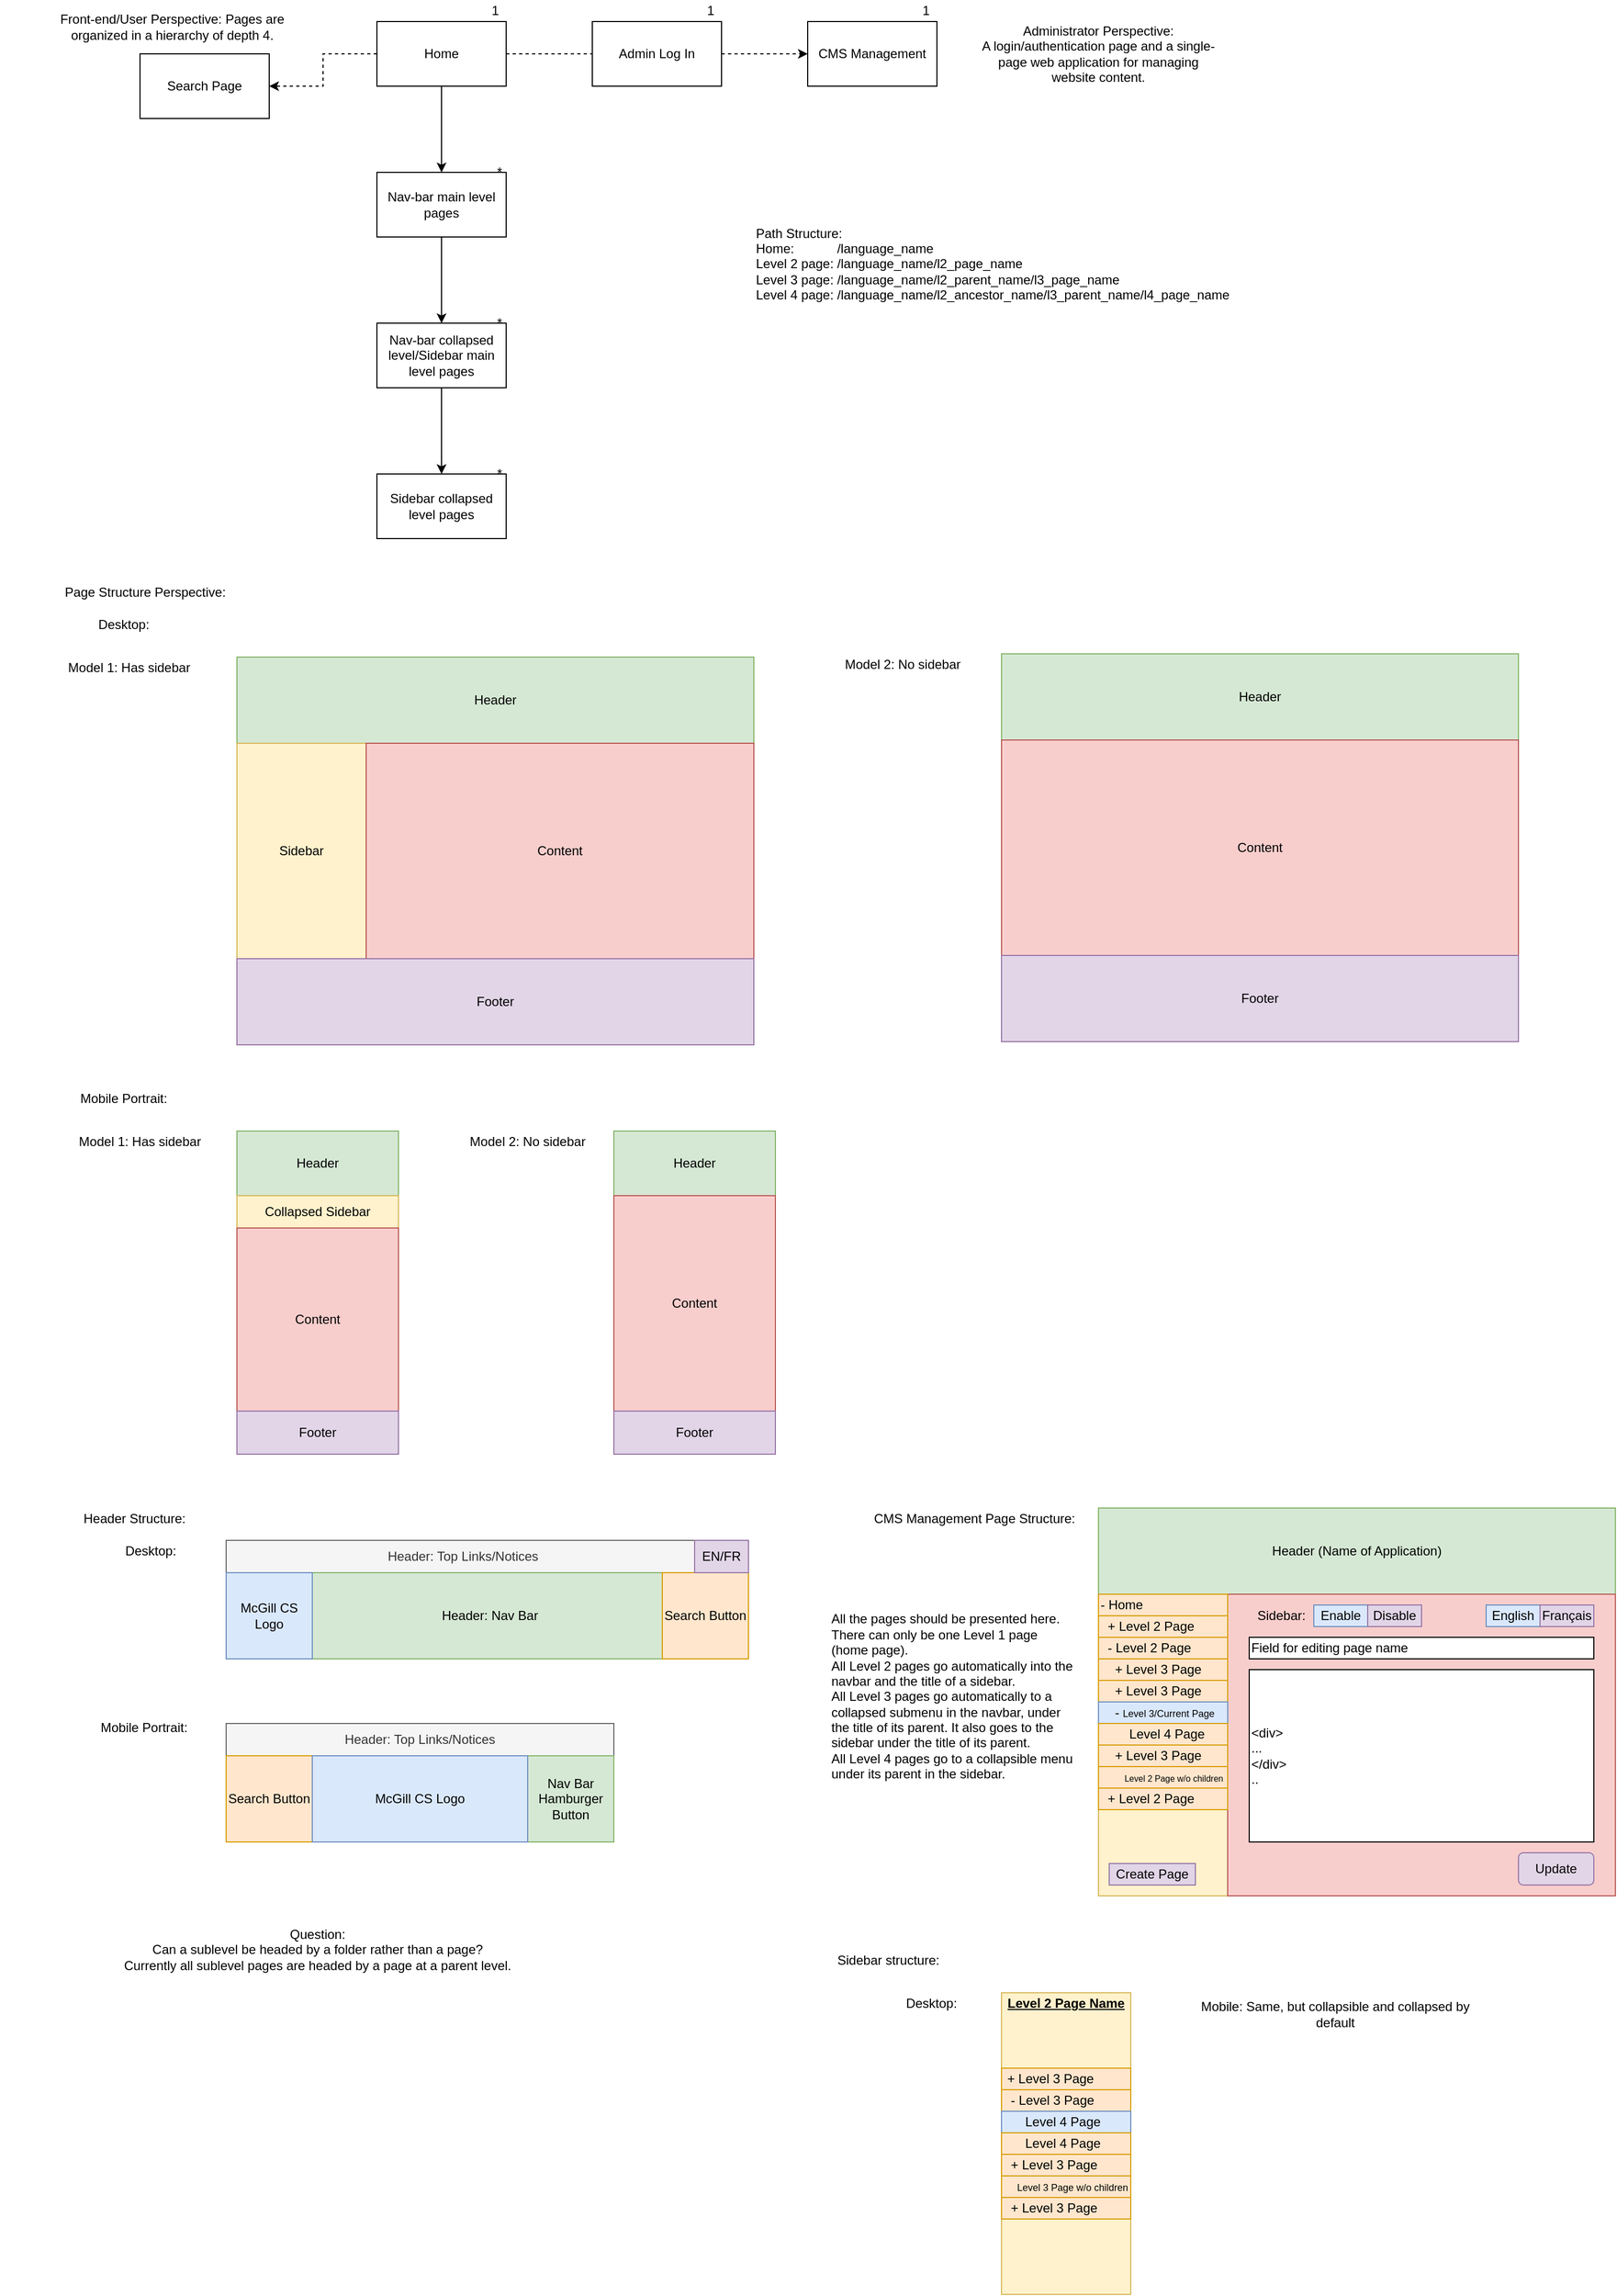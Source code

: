 <mxfile version="13.8.6" type="github">
  <diagram id="QSnDFyake2PTy4IfMd56" name="Page-1">
    <mxGraphModel dx="1951" dy="380" grid="1" gridSize="10" guides="1" tooltips="1" connect="1" arrows="1" fold="1" page="1" pageScale="1" pageWidth="1169" pageHeight="1654" math="0" shadow="0">
      <root>
        <mxCell id="0" />
        <mxCell id="1" parent="0" />
        <mxCell id="RUTWPTI_gtGOaxQETF4y-32" value="" style="edgeStyle=orthogonalEdgeStyle;rounded=0;orthogonalLoop=1;jettySize=auto;html=1;" parent="1" source="RUTWPTI_gtGOaxQETF4y-24" target="RUTWPTI_gtGOaxQETF4y-31" edge="1">
          <mxGeometry relative="1" as="geometry" />
        </mxCell>
        <mxCell id="RUTWPTI_gtGOaxQETF4y-46" value="" style="edgeStyle=orthogonalEdgeStyle;rounded=0;orthogonalLoop=1;jettySize=auto;html=1;endArrow=none;endFill=0;dashed=1;" parent="1" source="RUTWPTI_gtGOaxQETF4y-24" target="RUTWPTI_gtGOaxQETF4y-45" edge="1">
          <mxGeometry relative="1" as="geometry" />
        </mxCell>
        <mxCell id="CUyNk7KK6p6xfK5Cvr3P-7" value="" style="edgeStyle=orthogonalEdgeStyle;rounded=0;orthogonalLoop=1;jettySize=auto;html=1;dashed=1;" parent="1" source="RUTWPTI_gtGOaxQETF4y-24" target="CUyNk7KK6p6xfK5Cvr3P-6" edge="1">
          <mxGeometry relative="1" as="geometry" />
        </mxCell>
        <mxCell id="RUTWPTI_gtGOaxQETF4y-24" value="Home" style="rounded=0;whiteSpace=wrap;html=1;" parent="1" vertex="1">
          <mxGeometry x="320" y="60" width="120" height="60" as="geometry" />
        </mxCell>
        <mxCell id="RUTWPTI_gtGOaxQETF4y-37" value="" style="edgeStyle=orthogonalEdgeStyle;rounded=0;orthogonalLoop=1;jettySize=auto;html=1;" parent="1" source="RUTWPTI_gtGOaxQETF4y-31" target="RUTWPTI_gtGOaxQETF4y-36" edge="1">
          <mxGeometry relative="1" as="geometry" />
        </mxCell>
        <mxCell id="RUTWPTI_gtGOaxQETF4y-31" value="Nav-bar main level pages" style="rounded=0;whiteSpace=wrap;html=1;" parent="1" vertex="1">
          <mxGeometry x="320" y="200" width="120" height="60" as="geometry" />
        </mxCell>
        <mxCell id="RUTWPTI_gtGOaxQETF4y-35" value="*" style="text;html=1;strokeColor=none;fillColor=none;align=center;verticalAlign=middle;whiteSpace=wrap;rounded=0;" parent="1" vertex="1">
          <mxGeometry x="414" y="190" width="40" height="20" as="geometry" />
        </mxCell>
        <mxCell id="RUTWPTI_gtGOaxQETF4y-41" value="" style="edgeStyle=orthogonalEdgeStyle;rounded=0;orthogonalLoop=1;jettySize=auto;html=1;" parent="1" source="RUTWPTI_gtGOaxQETF4y-36" target="RUTWPTI_gtGOaxQETF4y-40" edge="1">
          <mxGeometry relative="1" as="geometry" />
        </mxCell>
        <mxCell id="RUTWPTI_gtGOaxQETF4y-36" value="Nav-bar collapsed level/Sidebar main level pages" style="rounded=0;whiteSpace=wrap;html=1;" parent="1" vertex="1">
          <mxGeometry x="320" y="340" width="120" height="60" as="geometry" />
        </mxCell>
        <mxCell id="RUTWPTI_gtGOaxQETF4y-38" value="1" style="text;html=1;strokeColor=none;fillColor=none;align=center;verticalAlign=middle;whiteSpace=wrap;rounded=0;" parent="1" vertex="1">
          <mxGeometry x="610" y="40" width="40" height="20" as="geometry" />
        </mxCell>
        <mxCell id="RUTWPTI_gtGOaxQETF4y-39" value="*" style="text;html=1;strokeColor=none;fillColor=none;align=center;verticalAlign=middle;whiteSpace=wrap;rounded=0;" parent="1" vertex="1">
          <mxGeometry x="414" y="330" width="40" height="20" as="geometry" />
        </mxCell>
        <mxCell id="RUTWPTI_gtGOaxQETF4y-40" value="Sidebar collapsed level pages" style="rounded=0;whiteSpace=wrap;html=1;" parent="1" vertex="1">
          <mxGeometry x="320" y="480" width="120" height="60" as="geometry" />
        </mxCell>
        <mxCell id="RUTWPTI_gtGOaxQETF4y-42" value="*" style="text;html=1;strokeColor=none;fillColor=none;align=center;verticalAlign=middle;whiteSpace=wrap;rounded=0;" parent="1" vertex="1">
          <mxGeometry x="414" y="470" width="40" height="20" as="geometry" />
        </mxCell>
        <mxCell id="RUTWPTI_gtGOaxQETF4y-43" value="Front-end/User Perspective: Pages are organized in a hierarchy of depth 4." style="text;html=1;strokeColor=none;fillColor=none;align=center;verticalAlign=middle;whiteSpace=wrap;rounded=0;" parent="1" vertex="1">
          <mxGeometry y="55" width="260" height="20" as="geometry" />
        </mxCell>
        <mxCell id="RUTWPTI_gtGOaxQETF4y-44" value="Administrator Perspective:&lt;br&gt;A login/authentication page and a single-page web application for managing website content." style="text;html=1;strokeColor=none;fillColor=none;align=center;verticalAlign=middle;whiteSpace=wrap;rounded=0;" parent="1" vertex="1">
          <mxGeometry x="880" y="55" width="220" height="70" as="geometry" />
        </mxCell>
        <mxCell id="RUTWPTI_gtGOaxQETF4y-48" value="" style="edgeStyle=orthogonalEdgeStyle;rounded=0;orthogonalLoop=1;jettySize=auto;html=1;dashed=1;" parent="1" source="RUTWPTI_gtGOaxQETF4y-45" target="RUTWPTI_gtGOaxQETF4y-47" edge="1">
          <mxGeometry relative="1" as="geometry" />
        </mxCell>
        <mxCell id="RUTWPTI_gtGOaxQETF4y-45" value="Admin Log In" style="rounded=0;whiteSpace=wrap;html=1;" parent="1" vertex="1">
          <mxGeometry x="520" y="60" width="120" height="60" as="geometry" />
        </mxCell>
        <mxCell id="RUTWPTI_gtGOaxQETF4y-47" value="CMS Management" style="rounded=0;whiteSpace=wrap;html=1;" parent="1" vertex="1">
          <mxGeometry x="720" y="60" width="120" height="60" as="geometry" />
        </mxCell>
        <mxCell id="RUTWPTI_gtGOaxQETF4y-49" value="1" style="text;html=1;strokeColor=none;fillColor=none;align=center;verticalAlign=middle;whiteSpace=wrap;rounded=0;" parent="1" vertex="1">
          <mxGeometry x="410" y="40" width="40" height="20" as="geometry" />
        </mxCell>
        <mxCell id="RUTWPTI_gtGOaxQETF4y-50" value="1" style="text;html=1;strokeColor=none;fillColor=none;align=center;verticalAlign=middle;whiteSpace=wrap;rounded=0;" parent="1" vertex="1">
          <mxGeometry x="810" y="40" width="40" height="20" as="geometry" />
        </mxCell>
        <mxCell id="RUTWPTI_gtGOaxQETF4y-51" value="Page Structure Perspective:" style="text;html=1;strokeColor=none;fillColor=none;align=center;verticalAlign=middle;whiteSpace=wrap;rounded=0;" parent="1" vertex="1">
          <mxGeometry y="580" width="210" height="20" as="geometry" />
        </mxCell>
        <mxCell id="RUTWPTI_gtGOaxQETF4y-53" value="Desktop:" style="text;html=1;strokeColor=none;fillColor=none;align=center;verticalAlign=middle;whiteSpace=wrap;rounded=0;" parent="1" vertex="1">
          <mxGeometry x="50" y="610" width="70" height="20" as="geometry" />
        </mxCell>
        <mxCell id="RUTWPTI_gtGOaxQETF4y-55" value="Model 1: Has sidebar" style="text;html=1;strokeColor=none;fillColor=none;align=center;verticalAlign=middle;whiteSpace=wrap;rounded=0;" parent="1" vertex="1">
          <mxGeometry x="10" y="650" width="160" height="20" as="geometry" />
        </mxCell>
        <mxCell id="RUTWPTI_gtGOaxQETF4y-63" value="Model 2: No sidebar&amp;nbsp;" style="text;html=1;strokeColor=none;fillColor=none;align=center;verticalAlign=middle;whiteSpace=wrap;rounded=0;" parent="1" vertex="1">
          <mxGeometry x="730" y="647" width="160" height="20" as="geometry" />
        </mxCell>
        <mxCell id="RUTWPTI_gtGOaxQETF4y-64" value="" style="group" parent="1" vertex="1" connectable="0">
          <mxGeometry x="190" y="650" width="480" height="360" as="geometry" />
        </mxCell>
        <mxCell id="RUTWPTI_gtGOaxQETF4y-52" value="" style="rounded=0;whiteSpace=wrap;html=1;" parent="RUTWPTI_gtGOaxQETF4y-64" vertex="1">
          <mxGeometry width="480" height="360" as="geometry" />
        </mxCell>
        <mxCell id="RUTWPTI_gtGOaxQETF4y-57" value="Header" style="rounded=0;whiteSpace=wrap;html=1;fillColor=#d5e8d4;strokeColor=#82b366;" parent="RUTWPTI_gtGOaxQETF4y-64" vertex="1">
          <mxGeometry width="480" height="80" as="geometry" />
        </mxCell>
        <mxCell id="RUTWPTI_gtGOaxQETF4y-58" value="" style="rounded=0;whiteSpace=wrap;html=1;" parent="RUTWPTI_gtGOaxQETF4y-64" vertex="1">
          <mxGeometry y="80" width="480" height="190" as="geometry" />
        </mxCell>
        <mxCell id="RUTWPTI_gtGOaxQETF4y-59" value="Sidebar" style="rounded=0;whiteSpace=wrap;html=1;fillColor=#fff2cc;strokeColor=#d6b656;" parent="RUTWPTI_gtGOaxQETF4y-64" vertex="1">
          <mxGeometry y="80" width="120" height="200" as="geometry" />
        </mxCell>
        <mxCell id="RUTWPTI_gtGOaxQETF4y-60" value="Content" style="rounded=0;whiteSpace=wrap;html=1;fillColor=#f8cecc;strokeColor=#b85450;" parent="RUTWPTI_gtGOaxQETF4y-64" vertex="1">
          <mxGeometry x="120" y="80" width="360" height="200" as="geometry" />
        </mxCell>
        <mxCell id="RUTWPTI_gtGOaxQETF4y-62" value="Footer" style="rounded=0;whiteSpace=wrap;html=1;fillColor=#e1d5e7;strokeColor=#9673a6;" parent="RUTWPTI_gtGOaxQETF4y-64" vertex="1">
          <mxGeometry y="280" width="480" height="80" as="geometry" />
        </mxCell>
        <mxCell id="RUTWPTI_gtGOaxQETF4y-65" value="" style="group" parent="1" vertex="1" connectable="0">
          <mxGeometry x="900" y="647" width="480" height="360" as="geometry" />
        </mxCell>
        <mxCell id="RUTWPTI_gtGOaxQETF4y-66" value="" style="rounded=0;whiteSpace=wrap;html=1;" parent="RUTWPTI_gtGOaxQETF4y-65" vertex="1">
          <mxGeometry width="480" height="360" as="geometry" />
        </mxCell>
        <mxCell id="RUTWPTI_gtGOaxQETF4y-67" value="Header" style="rounded=0;whiteSpace=wrap;html=1;fillColor=#d5e8d4;strokeColor=#82b366;" parent="RUTWPTI_gtGOaxQETF4y-65" vertex="1">
          <mxGeometry width="480" height="80" as="geometry" />
        </mxCell>
        <mxCell id="RUTWPTI_gtGOaxQETF4y-68" value="" style="rounded=0;whiteSpace=wrap;html=1;" parent="RUTWPTI_gtGOaxQETF4y-65" vertex="1">
          <mxGeometry y="80" width="480" height="190" as="geometry" />
        </mxCell>
        <mxCell id="RUTWPTI_gtGOaxQETF4y-70" value="Content" style="rounded=0;whiteSpace=wrap;html=1;fillColor=#f8cecc;strokeColor=#b85450;" parent="RUTWPTI_gtGOaxQETF4y-65" vertex="1">
          <mxGeometry y="80" width="480" height="200" as="geometry" />
        </mxCell>
        <mxCell id="RUTWPTI_gtGOaxQETF4y-71" value="Footer" style="rounded=0;whiteSpace=wrap;html=1;fillColor=#e1d5e7;strokeColor=#9673a6;" parent="RUTWPTI_gtGOaxQETF4y-65" vertex="1">
          <mxGeometry y="280" width="480" height="80" as="geometry" />
        </mxCell>
        <mxCell id="RUTWPTI_gtGOaxQETF4y-72" value="Mobile Portrait:" style="text;html=1;strokeColor=none;fillColor=none;align=center;verticalAlign=middle;whiteSpace=wrap;rounded=0;" parent="1" vertex="1">
          <mxGeometry x="25" y="1050" width="120" height="20" as="geometry" />
        </mxCell>
        <mxCell id="RUTWPTI_gtGOaxQETF4y-74" value="Model 1: Has sidebar" style="text;html=1;strokeColor=none;fillColor=none;align=center;verticalAlign=middle;whiteSpace=wrap;rounded=0;" parent="1" vertex="1">
          <mxGeometry x="10" y="1090" width="180" height="20" as="geometry" />
        </mxCell>
        <mxCell id="RUTWPTI_gtGOaxQETF4y-79" value="" style="group" parent="1" vertex="1" connectable="0">
          <mxGeometry x="190" y="1090" width="150" height="300" as="geometry" />
        </mxCell>
        <mxCell id="RUTWPTI_gtGOaxQETF4y-73" value="" style="rounded=0;whiteSpace=wrap;html=1;" parent="RUTWPTI_gtGOaxQETF4y-79" vertex="1">
          <mxGeometry width="150" height="300" as="geometry" />
        </mxCell>
        <mxCell id="RUTWPTI_gtGOaxQETF4y-75" value="Header" style="rounded=0;whiteSpace=wrap;html=1;fillColor=#d5e8d4;strokeColor=#82b366;" parent="RUTWPTI_gtGOaxQETF4y-79" vertex="1">
          <mxGeometry width="150" height="60" as="geometry" />
        </mxCell>
        <mxCell id="RUTWPTI_gtGOaxQETF4y-76" value="Collapsed Sidebar" style="rounded=0;whiteSpace=wrap;html=1;fillColor=#fff2cc;strokeColor=#d6b656;" parent="RUTWPTI_gtGOaxQETF4y-79" vertex="1">
          <mxGeometry y="60" width="150" height="30" as="geometry" />
        </mxCell>
        <mxCell id="RUTWPTI_gtGOaxQETF4y-77" value="Content" style="rounded=0;whiteSpace=wrap;html=1;fillColor=#f8cecc;strokeColor=#b85450;" parent="RUTWPTI_gtGOaxQETF4y-79" vertex="1">
          <mxGeometry y="90" width="150" height="170" as="geometry" />
        </mxCell>
        <mxCell id="RUTWPTI_gtGOaxQETF4y-78" value="Footer" style="rounded=0;whiteSpace=wrap;html=1;fillColor=#e1d5e7;strokeColor=#9673a6;" parent="RUTWPTI_gtGOaxQETF4y-79" vertex="1">
          <mxGeometry y="260" width="150" height="40" as="geometry" />
        </mxCell>
        <mxCell id="RUTWPTI_gtGOaxQETF4y-80" value="Model 2: No sidebar" style="text;html=1;strokeColor=none;fillColor=none;align=center;verticalAlign=middle;whiteSpace=wrap;rounded=0;" parent="1" vertex="1">
          <mxGeometry x="370" y="1090" width="180" height="20" as="geometry" />
        </mxCell>
        <mxCell id="RUTWPTI_gtGOaxQETF4y-81" value="" style="group" parent="1" vertex="1" connectable="0">
          <mxGeometry x="540" y="1090" width="150" height="300" as="geometry" />
        </mxCell>
        <mxCell id="RUTWPTI_gtGOaxQETF4y-82" value="" style="rounded=0;whiteSpace=wrap;html=1;" parent="RUTWPTI_gtGOaxQETF4y-81" vertex="1">
          <mxGeometry width="150" height="300" as="geometry" />
        </mxCell>
        <mxCell id="RUTWPTI_gtGOaxQETF4y-83" value="Header" style="rounded=0;whiteSpace=wrap;html=1;fillColor=#d5e8d4;strokeColor=#82b366;" parent="RUTWPTI_gtGOaxQETF4y-81" vertex="1">
          <mxGeometry width="150" height="60" as="geometry" />
        </mxCell>
        <mxCell id="RUTWPTI_gtGOaxQETF4y-85" value="Content" style="rounded=0;whiteSpace=wrap;html=1;fillColor=#f8cecc;strokeColor=#b85450;" parent="RUTWPTI_gtGOaxQETF4y-81" vertex="1">
          <mxGeometry y="60" width="150" height="200" as="geometry" />
        </mxCell>
        <mxCell id="RUTWPTI_gtGOaxQETF4y-86" value="Footer" style="rounded=0;whiteSpace=wrap;html=1;fillColor=#e1d5e7;strokeColor=#9673a6;" parent="RUTWPTI_gtGOaxQETF4y-81" vertex="1">
          <mxGeometry y="260" width="150" height="40" as="geometry" />
        </mxCell>
        <mxCell id="RUTWPTI_gtGOaxQETF4y-87" value="Header Structure:" style="text;html=1;strokeColor=none;fillColor=none;align=center;verticalAlign=middle;whiteSpace=wrap;rounded=0;" parent="1" vertex="1">
          <mxGeometry x="10" y="1440" width="170" height="20" as="geometry" />
        </mxCell>
        <mxCell id="_HRSOLiywuqGR6BwUoaZ-6" value="Desktop:" style="text;html=1;strokeColor=none;fillColor=none;align=center;verticalAlign=middle;whiteSpace=wrap;rounded=0;" parent="1" vertex="1">
          <mxGeometry x="75" y="1470" width="70" height="20" as="geometry" />
        </mxCell>
        <mxCell id="_HRSOLiywuqGR6BwUoaZ-8" value="Mobile Portrait:&amp;nbsp;" style="text;html=1;strokeColor=none;fillColor=none;align=center;verticalAlign=middle;whiteSpace=wrap;rounded=0;" parent="1" vertex="1">
          <mxGeometry x="52.5" y="1634" width="105" height="20" as="geometry" />
        </mxCell>
        <mxCell id="_HRSOLiywuqGR6BwUoaZ-10" value="" style="group" parent="1" vertex="1" connectable="0">
          <mxGeometry x="180" y="1470" width="485" height="110" as="geometry" />
        </mxCell>
        <mxCell id="_HRSOLiywuqGR6BwUoaZ-1" value="" style="rounded=0;whiteSpace=wrap;html=1;" parent="_HRSOLiywuqGR6BwUoaZ-10" vertex="1">
          <mxGeometry width="485" height="110" as="geometry" />
        </mxCell>
        <mxCell id="_HRSOLiywuqGR6BwUoaZ-2" value="Header: Top Links/Notices" style="rounded=0;whiteSpace=wrap;html=1;fillColor=#f5f5f5;strokeColor=#666666;fontColor=#333333;" parent="_HRSOLiywuqGR6BwUoaZ-10" vertex="1">
          <mxGeometry width="440" height="30" as="geometry" />
        </mxCell>
        <mxCell id="_HRSOLiywuqGR6BwUoaZ-3" value="Header: Nav Bar" style="rounded=0;whiteSpace=wrap;html=1;fillColor=#d5e8d4;strokeColor=#82b366;" parent="_HRSOLiywuqGR6BwUoaZ-10" vertex="1">
          <mxGeometry x="80" y="30" width="330" height="80" as="geometry" />
        </mxCell>
        <mxCell id="_HRSOLiywuqGR6BwUoaZ-5" value="Search Button" style="rounded=0;whiteSpace=wrap;html=1;fillColor=#ffe6cc;strokeColor=#d79b00;" parent="_HRSOLiywuqGR6BwUoaZ-10" vertex="1">
          <mxGeometry x="405" y="30" width="80" height="80" as="geometry" />
        </mxCell>
        <mxCell id="_HRSOLiywuqGR6BwUoaZ-9" value="McGill CS Logo" style="rounded=0;whiteSpace=wrap;html=1;fillColor=#dae8fc;strokeColor=#6c8ebf;" parent="_HRSOLiywuqGR6BwUoaZ-10" vertex="1">
          <mxGeometry y="30" width="80" height="80" as="geometry" />
        </mxCell>
        <mxCell id="CUyNk7KK6p6xfK5Cvr3P-39" value="EN/FR" style="rounded=0;whiteSpace=wrap;html=1;align=center;fillColor=#e1d5e7;strokeColor=#9673a6;" parent="_HRSOLiywuqGR6BwUoaZ-10" vertex="1">
          <mxGeometry x="435" width="50" height="30" as="geometry" />
        </mxCell>
        <mxCell id="_HRSOLiywuqGR6BwUoaZ-11" value="" style="group" parent="1" vertex="1" connectable="0">
          <mxGeometry x="180" y="1640" width="485" height="110" as="geometry" />
        </mxCell>
        <mxCell id="_HRSOLiywuqGR6BwUoaZ-13" value="Header: Top Links/Notices" style="rounded=0;whiteSpace=wrap;html=1;fillColor=#f5f5f5;strokeColor=#666666;fontColor=#333333;" parent="_HRSOLiywuqGR6BwUoaZ-11" vertex="1">
          <mxGeometry width="360" height="30" as="geometry" />
        </mxCell>
        <mxCell id="_HRSOLiywuqGR6BwUoaZ-15" value="Nav Bar Hamburger Button" style="rounded=0;whiteSpace=wrap;html=1;fillColor=#d5e8d4;strokeColor=#82b366;" parent="_HRSOLiywuqGR6BwUoaZ-11" vertex="1">
          <mxGeometry x="280" y="30" width="80" height="80" as="geometry" />
        </mxCell>
        <mxCell id="_HRSOLiywuqGR6BwUoaZ-17" value="Search Button" style="rounded=0;whiteSpace=wrap;html=1;fillColor=#ffe6cc;strokeColor=#d79b00;" parent="_HRSOLiywuqGR6BwUoaZ-11" vertex="1">
          <mxGeometry y="30" width="80" height="80" as="geometry" />
        </mxCell>
        <mxCell id="_HRSOLiywuqGR6BwUoaZ-18" value="McGill CS Logo" style="rounded=0;whiteSpace=wrap;html=1;fillColor=#dae8fc;strokeColor=#6c8ebf;" parent="_HRSOLiywuqGR6BwUoaZ-11" vertex="1">
          <mxGeometry x="80" y="30" width="200" height="80" as="geometry" />
        </mxCell>
        <mxCell id="_HRSOLiywuqGR6BwUoaZ-19" value="CMS Management Page Structure:" style="text;html=1;strokeColor=none;fillColor=none;align=center;verticalAlign=middle;whiteSpace=wrap;rounded=0;" parent="1" vertex="1">
          <mxGeometry x="780" y="1440" width="190" height="20" as="geometry" />
        </mxCell>
        <mxCell id="_HRSOLiywuqGR6BwUoaZ-32" value="" style="group;verticalAlign=bottom;fillColor=#e1d5e7;strokeColor=#9673a6;align=left;" parent="1" vertex="1" connectable="0">
          <mxGeometry x="990" y="1440" width="480" height="360" as="geometry" />
        </mxCell>
        <mxCell id="_HRSOLiywuqGR6BwUoaZ-33" value="" style="rounded=0;whiteSpace=wrap;html=1;" parent="_HRSOLiywuqGR6BwUoaZ-32" vertex="1">
          <mxGeometry width="480" height="360" as="geometry" />
        </mxCell>
        <mxCell id="_HRSOLiywuqGR6BwUoaZ-34" value="Header (Name of Application)" style="rounded=0;whiteSpace=wrap;html=1;fillColor=#d5e8d4;strokeColor=#82b366;" parent="_HRSOLiywuqGR6BwUoaZ-32" vertex="1">
          <mxGeometry width="480" height="80" as="geometry" />
        </mxCell>
        <mxCell id="_HRSOLiywuqGR6BwUoaZ-35" value="" style="rounded=0;whiteSpace=wrap;html=1;" parent="_HRSOLiywuqGR6BwUoaZ-32" vertex="1">
          <mxGeometry y="80" width="480" height="190" as="geometry" />
        </mxCell>
        <mxCell id="_HRSOLiywuqGR6BwUoaZ-36" value="" style="rounded=0;whiteSpace=wrap;html=1;fillColor=#fff2cc;strokeColor=#d6b656;" parent="_HRSOLiywuqGR6BwUoaZ-32" vertex="1">
          <mxGeometry y="80" width="120" height="280" as="geometry" />
        </mxCell>
        <mxCell id="_HRSOLiywuqGR6BwUoaZ-37" value="" style="rounded=0;whiteSpace=wrap;html=1;fillColor=#f8cecc;strokeColor=#b85450;" parent="_HRSOLiywuqGR6BwUoaZ-32" vertex="1">
          <mxGeometry x="120" y="80" width="360" height="280" as="geometry" />
        </mxCell>
        <mxCell id="_HRSOLiywuqGR6BwUoaZ-40" value="- Home" style="rounded=0;whiteSpace=wrap;html=1;fillColor=#ffe6cc;strokeColor=#d79b00;align=left;" parent="_HRSOLiywuqGR6BwUoaZ-32" vertex="1">
          <mxGeometry y="80" width="120" height="20" as="geometry" />
        </mxCell>
        <mxCell id="_HRSOLiywuqGR6BwUoaZ-49" value="&amp;nbsp; + Level 2&amp;nbsp;Page" style="rounded=0;whiteSpace=wrap;html=1;fillColor=#ffe6cc;strokeColor=#d79b00;align=left;" parent="_HRSOLiywuqGR6BwUoaZ-32" vertex="1">
          <mxGeometry y="100" width="120" height="20" as="geometry" />
        </mxCell>
        <mxCell id="_HRSOLiywuqGR6BwUoaZ-50" value="&amp;nbsp; - Level 2&amp;nbsp;Page" style="rounded=0;whiteSpace=wrap;html=1;fillColor=#ffe6cc;strokeColor=#d79b00;align=left;" parent="_HRSOLiywuqGR6BwUoaZ-32" vertex="1">
          <mxGeometry y="120" width="120" height="20" as="geometry" />
        </mxCell>
        <mxCell id="_HRSOLiywuqGR6BwUoaZ-51" value="&amp;nbsp; &amp;nbsp; + Level 3 Page" style="rounded=0;whiteSpace=wrap;html=1;fillColor=#ffe6cc;strokeColor=#d79b00;align=left;" parent="_HRSOLiywuqGR6BwUoaZ-32" vertex="1">
          <mxGeometry y="140" width="120" height="20" as="geometry" />
        </mxCell>
        <mxCell id="_HRSOLiywuqGR6BwUoaZ-52" value="&amp;nbsp; &amp;nbsp; + Level 3 Page" style="rounded=0;whiteSpace=wrap;html=1;fillColor=#ffe6cc;strokeColor=#d79b00;align=left;" parent="_HRSOLiywuqGR6BwUoaZ-32" vertex="1">
          <mxGeometry y="160" width="120" height="20" as="geometry" />
        </mxCell>
        <mxCell id="_HRSOLiywuqGR6BwUoaZ-53" value="&amp;nbsp; &amp;nbsp; - &lt;font style=&quot;font-size: 9px&quot;&gt;Level 3/Current Page&amp;nbsp;&lt;/font&gt;" style="rounded=0;whiteSpace=wrap;html=1;fillColor=#dae8fc;strokeColor=#6c8ebf;align=left;" parent="_HRSOLiywuqGR6BwUoaZ-32" vertex="1">
          <mxGeometry y="180" width="120" height="20" as="geometry" />
        </mxCell>
        <mxCell id="_HRSOLiywuqGR6BwUoaZ-54" value="&amp;nbsp; &amp;nbsp; &amp;nbsp; &amp;nbsp; Level 4 Page" style="rounded=0;whiteSpace=wrap;html=1;fillColor=#ffe6cc;strokeColor=#d79b00;align=left;" parent="_HRSOLiywuqGR6BwUoaZ-32" vertex="1">
          <mxGeometry y="200" width="120" height="20" as="geometry" />
        </mxCell>
        <mxCell id="_HRSOLiywuqGR6BwUoaZ-68" value="&amp;nbsp; &amp;nbsp; + Level 3 Page" style="rounded=0;whiteSpace=wrap;html=1;fillColor=#ffe6cc;strokeColor=#d79b00;align=left;" parent="_HRSOLiywuqGR6BwUoaZ-32" vertex="1">
          <mxGeometry y="220" width="120" height="20" as="geometry" />
        </mxCell>
        <mxCell id="_HRSOLiywuqGR6BwUoaZ-69" value="&lt;font style=&quot;font-size: 8px&quot;&gt;&amp;nbsp; &amp;nbsp; &amp;nbsp; &amp;nbsp; &amp;nbsp; Level 2&amp;nbsp;Page w/o children&lt;/font&gt;" style="rounded=0;whiteSpace=wrap;html=1;fillColor=#ffe6cc;strokeColor=#d79b00;align=left;" parent="_HRSOLiywuqGR6BwUoaZ-32" vertex="1">
          <mxGeometry y="240" width="120" height="20" as="geometry" />
        </mxCell>
        <mxCell id="_HRSOLiywuqGR6BwUoaZ-70" value="&amp;nbsp; + Level 2&amp;nbsp;Page" style="rounded=0;whiteSpace=wrap;html=1;fillColor=#ffe6cc;strokeColor=#d79b00;align=left;" parent="_HRSOLiywuqGR6BwUoaZ-32" vertex="1">
          <mxGeometry y="260" width="120" height="20" as="geometry" />
        </mxCell>
        <mxCell id="_HRSOLiywuqGR6BwUoaZ-72" value="&amp;lt;div&amp;gt;&lt;br&gt;...&lt;br&gt;&amp;lt;/div&amp;gt;&lt;br&gt;.." style="rounded=0;whiteSpace=wrap;html=1;align=left;" parent="_HRSOLiywuqGR6BwUoaZ-32" vertex="1">
          <mxGeometry x="140" y="150" width="320" height="160" as="geometry" />
        </mxCell>
        <mxCell id="_HRSOLiywuqGR6BwUoaZ-73" value="Update" style="rounded=1;whiteSpace=wrap;html=1;align=center;fillColor=#e1d5e7;strokeColor=#9673a6;" parent="_HRSOLiywuqGR6BwUoaZ-32" vertex="1">
          <mxGeometry x="390" y="320" width="70" height="30" as="geometry" />
        </mxCell>
        <mxCell id="CUyNk7KK6p6xfK5Cvr3P-1" value="Create Page" style="rounded=0;whiteSpace=wrap;html=1;fillColor=#e1d5e7;strokeColor=#9673a6;" parent="_HRSOLiywuqGR6BwUoaZ-32" vertex="1">
          <mxGeometry x="10" y="330" width="80" height="20" as="geometry" />
        </mxCell>
        <mxCell id="CUyNk7KK6p6xfK5Cvr3P-2" value="Field for editing page name" style="rounded=0;whiteSpace=wrap;html=1;align=left;" parent="_HRSOLiywuqGR6BwUoaZ-32" vertex="1">
          <mxGeometry x="140" y="120" width="320" height="20" as="geometry" />
        </mxCell>
        <mxCell id="CUyNk7KK6p6xfK5Cvr3P-3" value="English" style="rounded=0;whiteSpace=wrap;html=1;align=center;fillColor=#dae8fc;strokeColor=#6c8ebf;" parent="_HRSOLiywuqGR6BwUoaZ-32" vertex="1">
          <mxGeometry x="360" y="90" width="50" height="20" as="geometry" />
        </mxCell>
        <mxCell id="CUyNk7KK6p6xfK5Cvr3P-5" value="Français" style="rounded=0;whiteSpace=wrap;html=1;align=center;fillColor=#e1d5e7;strokeColor=#9673a6;" parent="_HRSOLiywuqGR6BwUoaZ-32" vertex="1">
          <mxGeometry x="410" y="90" width="50" height="20" as="geometry" />
        </mxCell>
        <mxCell id="CUyNk7KK6p6xfK5Cvr3P-31" value="Enable" style="rounded=0;whiteSpace=wrap;html=1;align=center;fillColor=#dae8fc;strokeColor=#6c8ebf;" parent="_HRSOLiywuqGR6BwUoaZ-32" vertex="1">
          <mxGeometry x="200" y="90" width="50" height="20" as="geometry" />
        </mxCell>
        <mxCell id="CUyNk7KK6p6xfK5Cvr3P-32" value="Disable" style="rounded=0;whiteSpace=wrap;html=1;align=center;fillColor=#e1d5e7;strokeColor=#9673a6;" parent="_HRSOLiywuqGR6BwUoaZ-32" vertex="1">
          <mxGeometry x="250" y="90" width="50" height="20" as="geometry" />
        </mxCell>
        <mxCell id="CUyNk7KK6p6xfK5Cvr3P-33" value="Sidebar:" style="text;html=1;strokeColor=none;fillColor=none;align=center;verticalAlign=middle;whiteSpace=wrap;rounded=0;" parent="_HRSOLiywuqGR6BwUoaZ-32" vertex="1">
          <mxGeometry x="140" y="90" width="60" height="20" as="geometry" />
        </mxCell>
        <mxCell id="_HRSOLiywuqGR6BwUoaZ-74" value="Question:&lt;br&gt;Can a sublevel be headed by a folder rather than a page?&lt;br&gt;Currently all sublevel pages are headed by a page at a parent level." style="text;html=1;strokeColor=none;fillColor=none;align=center;verticalAlign=middle;whiteSpace=wrap;rounded=0;" parent="1" vertex="1">
          <mxGeometry x="-30" y="1770" width="590" height="160" as="geometry" />
        </mxCell>
        <mxCell id="CUyNk7KK6p6xfK5Cvr3P-6" value="Search Page" style="rounded=0;whiteSpace=wrap;html=1;" parent="1" vertex="1">
          <mxGeometry x="100" y="90" width="120" height="60" as="geometry" />
        </mxCell>
        <mxCell id="CUyNk7KK6p6xfK5Cvr3P-8" value="All the pages should be presented here. There can only be one Level 1 page (home page).&lt;br&gt;All Level 2 pages go automatically into the navbar and the title of a sidebar.&lt;br&gt;All Level 3 pages go automatically to a collapsed submenu in the navbar, under the title of its parent. It also goes to the sidebar under the title of its parent.&lt;br&gt;All Level 4 pages go to a collapsible menu under its parent in the sidebar." style="text;html=1;strokeColor=none;fillColor=none;align=left;verticalAlign=middle;whiteSpace=wrap;rounded=0;" parent="1" vertex="1">
          <mxGeometry x="740" y="1460" width="230" height="310" as="geometry" />
        </mxCell>
        <mxCell id="CUyNk7KK6p6xfK5Cvr3P-40" value="Sidebar structure:" style="text;html=1;strokeColor=none;fillColor=none;align=center;verticalAlign=middle;whiteSpace=wrap;rounded=0;" parent="1" vertex="1">
          <mxGeometry x="720" y="1850" width="150" height="20" as="geometry" />
        </mxCell>
        <mxCell id="CUyNk7KK6p6xfK5Cvr3P-41" value="Desktop:" style="text;html=1;strokeColor=none;fillColor=none;align=center;verticalAlign=middle;whiteSpace=wrap;rounded=0;" parent="1" vertex="1">
          <mxGeometry x="810" y="1890" width="50" height="20" as="geometry" />
        </mxCell>
        <mxCell id="CUyNk7KK6p6xfK5Cvr3P-42" value="" style="rounded=0;whiteSpace=wrap;html=1;fillColor=#fff2cc;strokeColor=#d6b656;" parent="1" vertex="1">
          <mxGeometry x="900" y="1890" width="120" height="280" as="geometry" />
        </mxCell>
        <mxCell id="CUyNk7KK6p6xfK5Cvr3P-43" value="&amp;nbsp;+ Level 3 Page" style="rounded=0;whiteSpace=wrap;html=1;fillColor=#ffe6cc;strokeColor=#d79b00;align=left;" parent="1" vertex="1">
          <mxGeometry x="900" y="1960" width="120" height="20" as="geometry" />
        </mxCell>
        <mxCell id="CUyNk7KK6p6xfK5Cvr3P-44" value="&amp;nbsp; - Level 3 Page" style="rounded=0;whiteSpace=wrap;html=1;fillColor=#ffe6cc;strokeColor=#d79b00;align=left;" parent="1" vertex="1">
          <mxGeometry x="900" y="1980" width="120" height="20" as="geometry" />
        </mxCell>
        <mxCell id="CUyNk7KK6p6xfK5Cvr3P-45" value="&amp;nbsp; &amp;nbsp; &amp;nbsp; Level 4 Page" style="rounded=0;whiteSpace=wrap;html=1;fillColor=#dae8fc;strokeColor=#6c8ebf;align=left;" parent="1" vertex="1">
          <mxGeometry x="900" y="2000" width="120" height="20" as="geometry" />
        </mxCell>
        <mxCell id="CUyNk7KK6p6xfK5Cvr3P-46" value="&amp;nbsp; &amp;nbsp; &amp;nbsp; Level 4 Page" style="rounded=0;whiteSpace=wrap;html=1;fillColor=#ffe6cc;strokeColor=#d79b00;align=left;" parent="1" vertex="1">
          <mxGeometry x="900" y="2020" width="120" height="20" as="geometry" />
        </mxCell>
        <mxCell id="CUyNk7KK6p6xfK5Cvr3P-47" value="&lt;b&gt;&lt;u&gt;Level 2 Page Name&lt;/u&gt;&lt;/b&gt;" style="text;html=1;strokeColor=none;fillColor=none;align=center;verticalAlign=middle;whiteSpace=wrap;rounded=0;" parent="1" vertex="1">
          <mxGeometry x="900" y="1890" width="120" height="20" as="geometry" />
        </mxCell>
        <mxCell id="CUyNk7KK6p6xfK5Cvr3P-48" value="&amp;nbsp; + Level 3 Page" style="rounded=0;whiteSpace=wrap;html=1;fillColor=#ffe6cc;strokeColor=#d79b00;align=left;" parent="1" vertex="1">
          <mxGeometry x="900" y="2040" width="120" height="20" as="geometry" />
        </mxCell>
        <mxCell id="CUyNk7KK6p6xfK5Cvr3P-49" value="&lt;font style=&quot;font-size: 9px&quot;&gt;&amp;nbsp; &amp;nbsp; &amp;nbsp;Level 3 Page w/o children&lt;/font&gt;" style="rounded=0;whiteSpace=wrap;html=1;fillColor=#ffe6cc;strokeColor=#d79b00;align=left;" parent="1" vertex="1">
          <mxGeometry x="900" y="2060" width="120" height="20" as="geometry" />
        </mxCell>
        <mxCell id="CUyNk7KK6p6xfK5Cvr3P-50" value="&amp;nbsp; + Level 3 Page" style="rounded=0;whiteSpace=wrap;html=1;fillColor=#ffe6cc;strokeColor=#d79b00;align=left;" parent="1" vertex="1">
          <mxGeometry x="900" y="2080" width="120" height="20" as="geometry" />
        </mxCell>
        <mxCell id="CUyNk7KK6p6xfK5Cvr3P-51" value="Mobile: Same, but collapsible and collapsed by default" style="text;html=1;strokeColor=none;fillColor=none;align=center;verticalAlign=middle;whiteSpace=wrap;rounded=0;" parent="1" vertex="1">
          <mxGeometry x="1080" y="1900" width="260" height="20" as="geometry" />
        </mxCell>
        <mxCell id="rCDcybcoyYvrvw-CK8W2-1" value="Path Structure:&lt;br&gt;Home:&amp;nbsp; &amp;nbsp; &amp;nbsp; &amp;nbsp; &amp;nbsp; &amp;nbsp; /language_name&lt;br&gt;Level 2 page: /language_name/l2_page_name&lt;br&gt;Level 3 page: /language_name/l2_parent_name/l3_page_name&lt;br&gt;Level 4 page: /language_name/l2_ancestor_name/l3_parent_name/l4_page_name" style="text;html=1;strokeColor=none;fillColor=none;align=left;verticalAlign=middle;whiteSpace=wrap;rounded=0;" vertex="1" parent="1">
          <mxGeometry x="670" y="240" width="480" height="90" as="geometry" />
        </mxCell>
      </root>
    </mxGraphModel>
  </diagram>
</mxfile>
